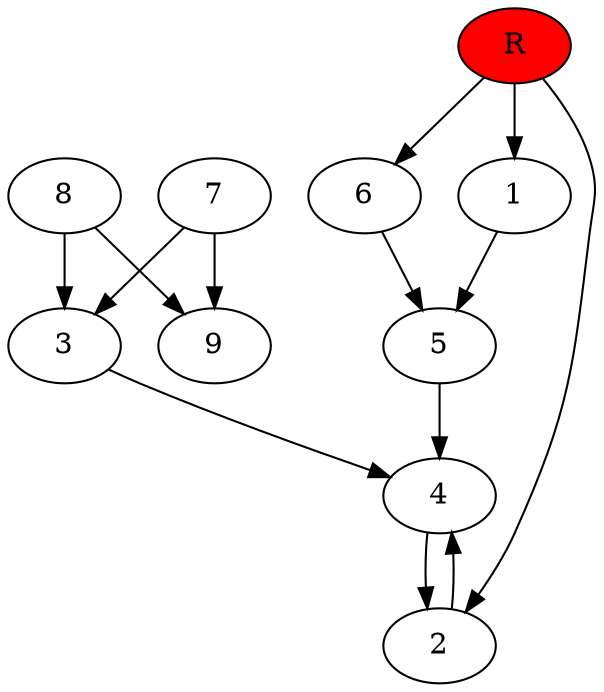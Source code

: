digraph prb56380 {
	1
	2
	3
	4
	5
	6
	7
	8
	R [fillcolor="#ff0000" style=filled]
	1 -> 5
	2 -> 4
	3 -> 4
	4 -> 2
	5 -> 4
	6 -> 5
	7 -> 3
	7 -> 9
	8 -> 3
	8 -> 9
	R -> 1
	R -> 2
	R -> 6
}
